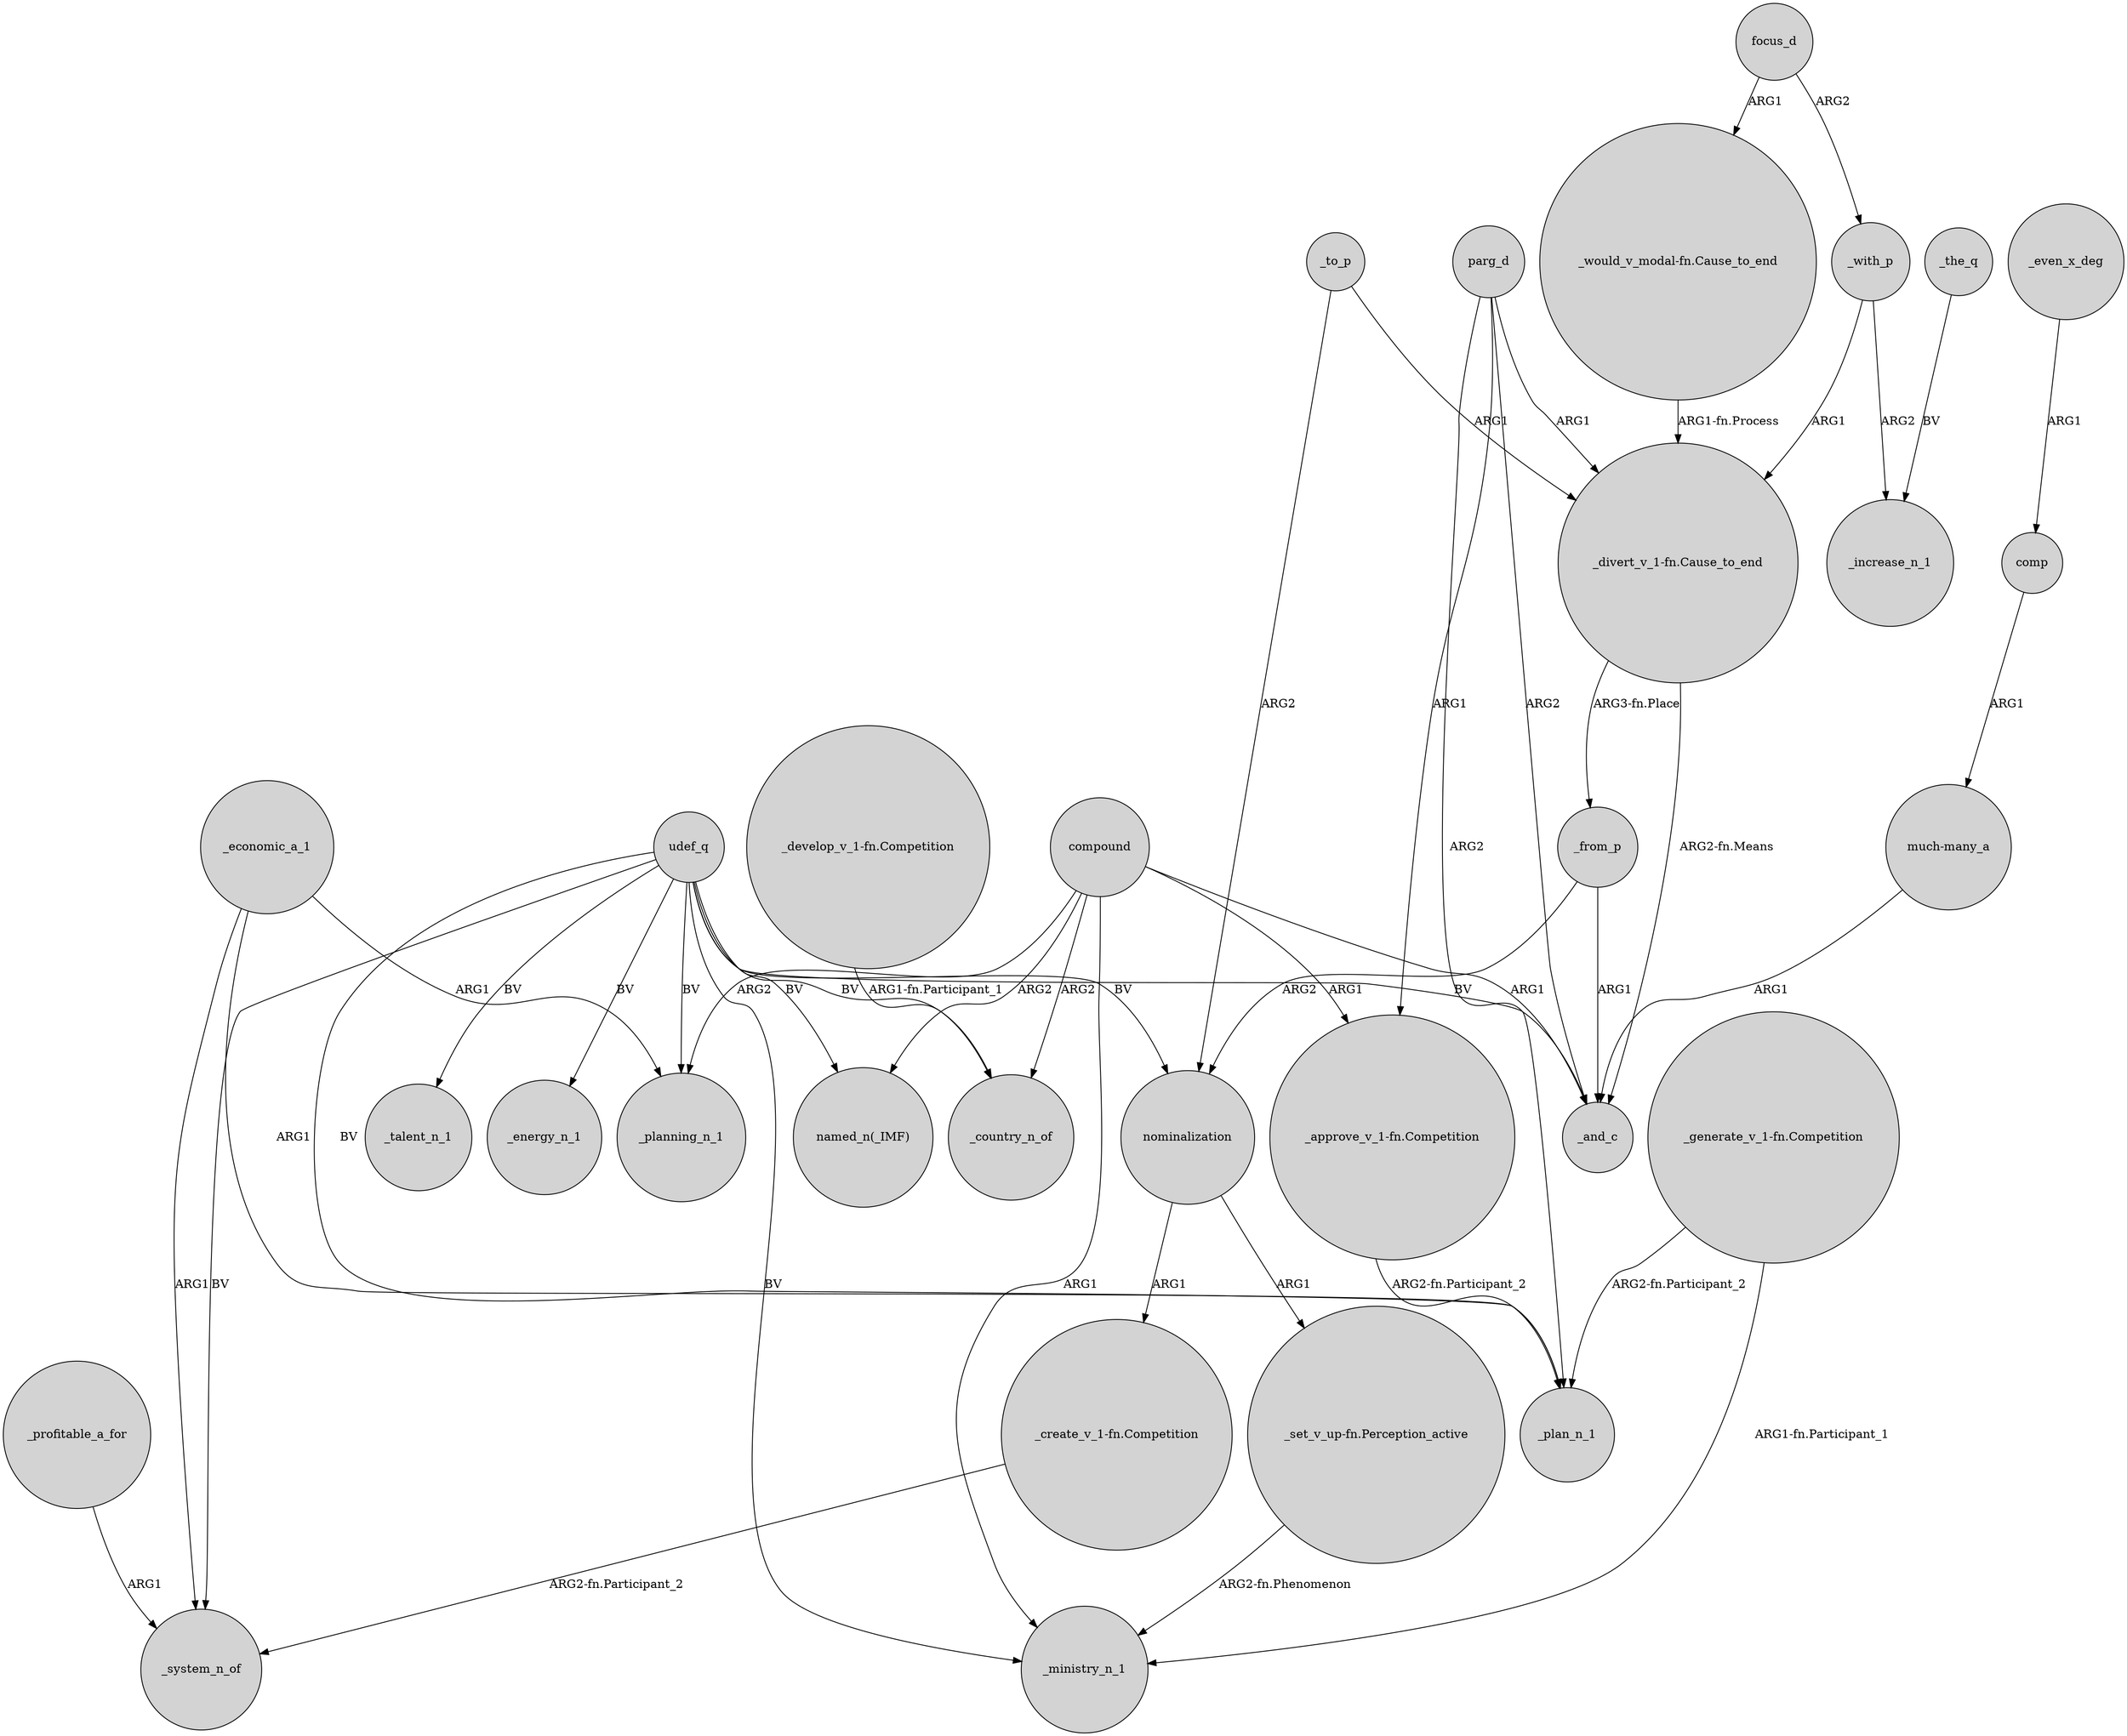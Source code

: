 digraph {
	node [shape=circle style=filled]
	_profitable_a_for -> _system_n_of [label=ARG1]
	"_divert_v_1-fn.Cause_to_end" -> _from_p [label="ARG3-fn.Place"]
	compound -> _and_c [label=ARG1]
	focus_d -> _with_p [label=ARG2]
	compound -> _ministry_n_1 [label=ARG1]
	"_divert_v_1-fn.Cause_to_end" -> _and_c [label="ARG2-fn.Means"]
	parg_d -> "_approve_v_1-fn.Competition" [label=ARG1]
	compound -> "named_n(_IMF)" [label=ARG2]
	"much-many_a" -> _and_c [label=ARG1]
	"_generate_v_1-fn.Competition" -> _ministry_n_1 [label="ARG1-fn.Participant_1"]
	udef_q -> nominalization [label=BV]
	udef_q -> "named_n(_IMF)" [label=BV]
	parg_d -> _plan_n_1 [label=ARG2]
	"_develop_v_1-fn.Competition" -> _country_n_of [label="ARG1-fn.Participant_1"]
	_economic_a_1 -> _plan_n_1 [label=ARG1]
	udef_q -> _planning_n_1 [label=BV]
	udef_q -> _and_c [label=BV]
	udef_q -> _talent_n_1 [label=BV]
	_economic_a_1 -> _system_n_of [label=ARG1]
	_with_p -> _increase_n_1 [label=ARG2]
	"_generate_v_1-fn.Competition" -> _plan_n_1 [label="ARG2-fn.Participant_2"]
	_from_p -> nominalization [label=ARG2]
	_to_p -> nominalization [label=ARG2]
	_economic_a_1 -> _planning_n_1 [label=ARG1]
	comp -> "much-many_a" [label=ARG1]
	udef_q -> _energy_n_1 [label=BV]
	"_approve_v_1-fn.Competition" -> _plan_n_1 [label="ARG2-fn.Participant_2"]
	compound -> _country_n_of [label=ARG2]
	udef_q -> _ministry_n_1 [label=BV]
	_from_p -> _and_c [label=ARG1]
	parg_d -> _and_c [label=ARG2]
	compound -> _planning_n_1 [label=ARG2]
	udef_q -> _country_n_of [label=BV]
	_to_p -> "_divert_v_1-fn.Cause_to_end" [label=ARG1]
	udef_q -> _system_n_of [label=BV]
	_with_p -> "_divert_v_1-fn.Cause_to_end" [label=ARG1]
	focus_d -> "_would_v_modal-fn.Cause_to_end" [label=ARG1]
	parg_d -> "_divert_v_1-fn.Cause_to_end" [label=ARG1]
	"_set_v_up-fn.Perception_active" -> _ministry_n_1 [label="ARG2-fn.Phenomenon"]
	_the_q -> _increase_n_1 [label=BV]
	compound -> "_approve_v_1-fn.Competition" [label=ARG1]
	_even_x_deg -> comp [label=ARG1]
	udef_q -> _plan_n_1 [label=BV]
	"_would_v_modal-fn.Cause_to_end" -> "_divert_v_1-fn.Cause_to_end" [label="ARG1-fn.Process"]
	nominalization -> "_create_v_1-fn.Competition" [label=ARG1]
	nominalization -> "_set_v_up-fn.Perception_active" [label=ARG1]
	"_create_v_1-fn.Competition" -> _system_n_of [label="ARG2-fn.Participant_2"]
}
